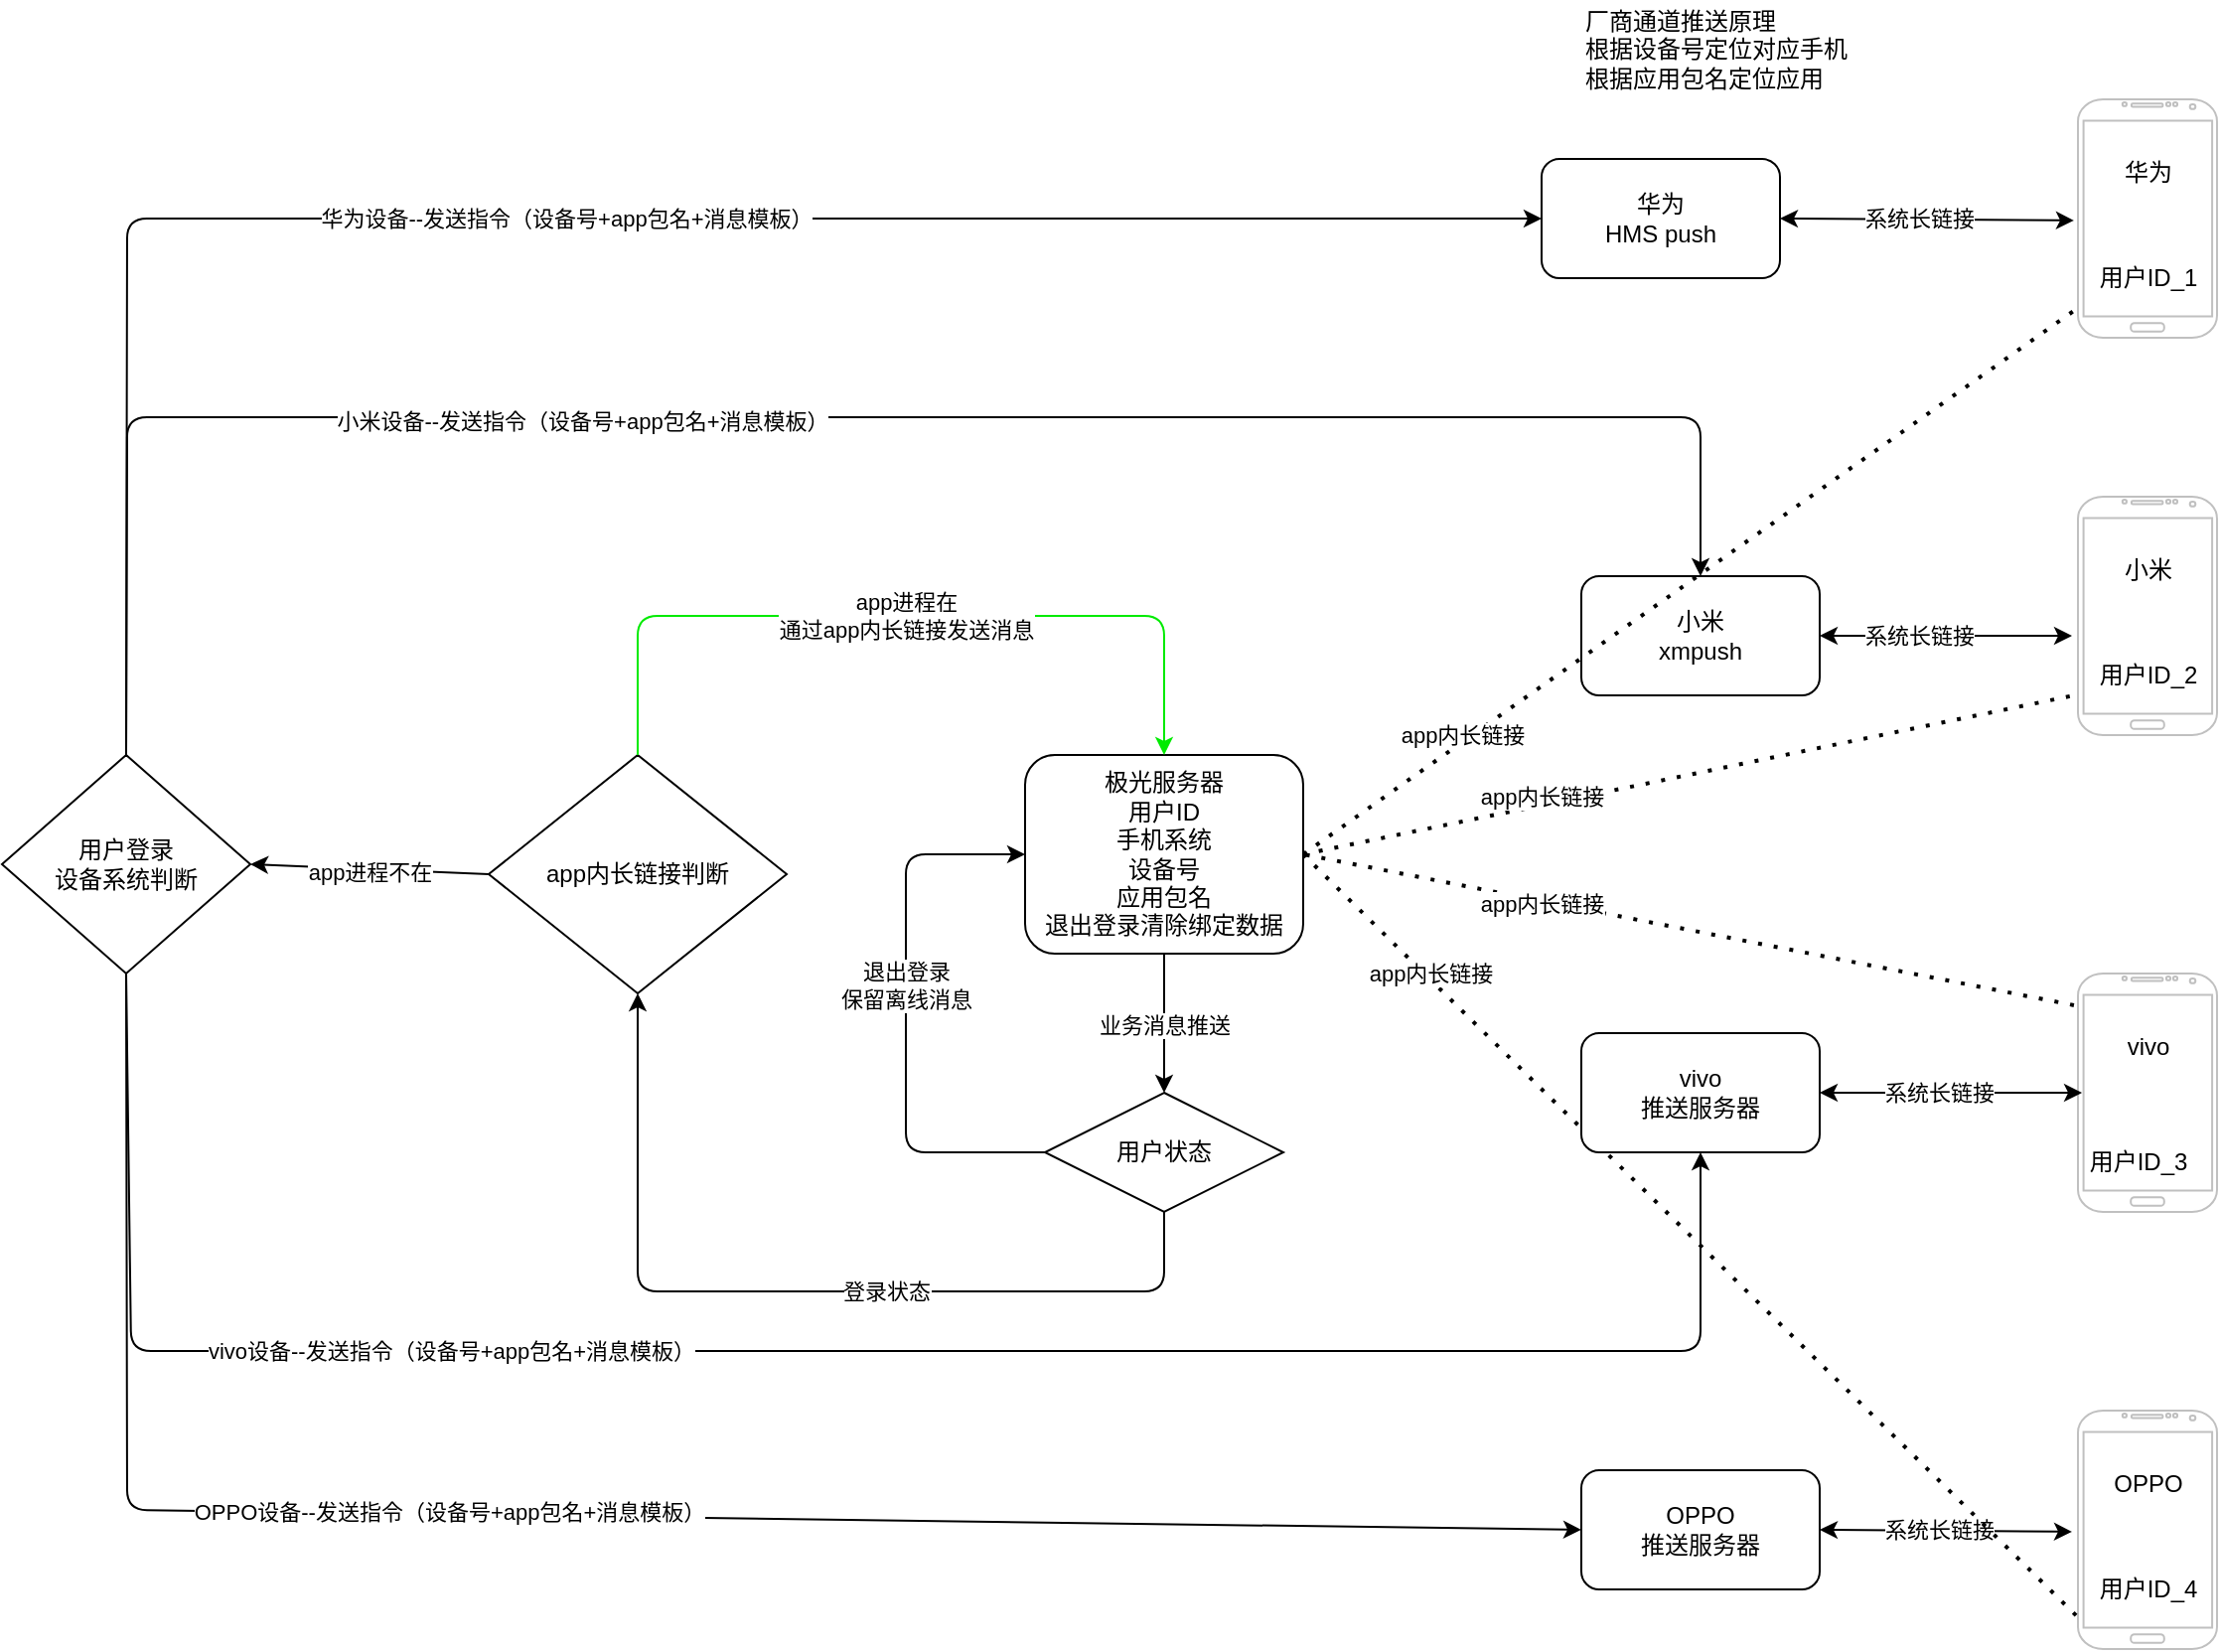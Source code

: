 <mxfile version="13.10.0" type="github">
  <diagram id="bWlP_pvVGNrw0wlMS_zj" name="Page-1">
    <mxGraphModel dx="2249" dy="762" grid="1" gridSize="10" guides="1" tooltips="1" connect="1" arrows="1" fold="1" page="1" pageScale="1" pageWidth="827" pageHeight="1169" math="0" shadow="0">
      <root>
        <mxCell id="0" />
        <mxCell id="1" parent="0" />
        <mxCell id="pJ0Z15_dWUfpce8R7Os0-11" value="&lt;font style=&quot;vertical-align: inherit&quot;&gt;&lt;font style=&quot;vertical-align: inherit&quot;&gt;小米&lt;br&gt;xmpush&lt;br&gt;&lt;/font&gt;&lt;/font&gt;" style="rounded=1;whiteSpace=wrap;html=1;" vertex="1" parent="1">
          <mxGeometry x="490" y="370" width="120" height="60" as="geometry" />
        </mxCell>
        <mxCell id="pJ0Z15_dWUfpce8R7Os0-15" value="&lt;font style=&quot;vertical-align: inherit&quot;&gt;&lt;font style=&quot;vertical-align: inherit&quot;&gt;OPPO&lt;br&gt;推送服务器&lt;br&gt;&lt;/font&gt;&lt;/font&gt;" style="rounded=1;whiteSpace=wrap;html=1;" vertex="1" parent="1">
          <mxGeometry x="490" y="820" width="120" height="60" as="geometry" />
        </mxCell>
        <mxCell id="pJ0Z15_dWUfpce8R7Os0-16" value="&lt;font style=&quot;vertical-align: inherit&quot;&gt;&lt;font style=&quot;vertical-align: inherit&quot;&gt;华为&lt;br&gt;HMS push&lt;br&gt;&lt;/font&gt;&lt;/font&gt;" style="rounded=1;whiteSpace=wrap;html=1;" vertex="1" parent="1">
          <mxGeometry x="470" y="160" width="120" height="60" as="geometry" />
        </mxCell>
        <mxCell id="pJ0Z15_dWUfpce8R7Os0-17" value="" style="group" vertex="1" connectable="0" parent="1">
          <mxGeometry x="740" y="130" width="70" height="120" as="geometry" />
        </mxCell>
        <mxCell id="pJ0Z15_dWUfpce8R7Os0-2" value="" style="verticalLabelPosition=bottom;verticalAlign=top;html=1;shadow=0;dashed=0;strokeWidth=1;shape=mxgraph.android.phone2;strokeColor=#c0c0c0;" vertex="1" parent="pJ0Z15_dWUfpce8R7Os0-17">
          <mxGeometry width="70" height="120" as="geometry" />
        </mxCell>
        <mxCell id="pJ0Z15_dWUfpce8R7Os0-3" value="&lt;font style=&quot;vertical-align: inherit&quot;&gt;&lt;font style=&quot;vertical-align: inherit&quot;&gt;&lt;br&gt;华为&lt;/font&gt;&lt;/font&gt;" style="text;html=1;align=center;verticalAlign=middle;resizable=0;points=[];autosize=1;" vertex="1" parent="pJ0Z15_dWUfpce8R7Os0-17">
          <mxGeometry x="15" y="13.846" width="40" height="30" as="geometry" />
        </mxCell>
        <mxCell id="pJ0Z15_dWUfpce8R7Os0-45" value="用户ID_1" style="text;html=1;align=center;verticalAlign=middle;resizable=0;points=[];autosize=1;" vertex="1" parent="pJ0Z15_dWUfpce8R7Os0-17">
          <mxGeometry x="5" y="80" width="60" height="20" as="geometry" />
        </mxCell>
        <mxCell id="pJ0Z15_dWUfpce8R7Os0-21" value="" style="group" vertex="1" connectable="0" parent="1">
          <mxGeometry x="740" y="330" width="70" height="120" as="geometry" />
        </mxCell>
        <mxCell id="pJ0Z15_dWUfpce8R7Os0-22" value="" style="verticalLabelPosition=bottom;verticalAlign=top;html=1;shadow=0;dashed=0;strokeWidth=1;shape=mxgraph.android.phone2;strokeColor=#c0c0c0;" vertex="1" parent="pJ0Z15_dWUfpce8R7Os0-21">
          <mxGeometry width="70" height="120" as="geometry" />
        </mxCell>
        <mxCell id="pJ0Z15_dWUfpce8R7Os0-23" value="&lt;font style=&quot;vertical-align: inherit&quot;&gt;&lt;font style=&quot;vertical-align: inherit&quot;&gt;&lt;br&gt;小米&lt;br&gt;&lt;/font&gt;&lt;/font&gt;" style="text;html=1;align=center;verticalAlign=middle;resizable=0;points=[];autosize=1;" vertex="1" parent="pJ0Z15_dWUfpce8R7Os0-21">
          <mxGeometry x="15" y="13.846" width="40" height="30" as="geometry" />
        </mxCell>
        <mxCell id="pJ0Z15_dWUfpce8R7Os0-46" value="用户ID_2" style="text;html=1;align=center;verticalAlign=middle;resizable=0;points=[];autosize=1;" vertex="1" parent="pJ0Z15_dWUfpce8R7Os0-21">
          <mxGeometry x="5" y="80" width="60" height="20" as="geometry" />
        </mxCell>
        <mxCell id="pJ0Z15_dWUfpce8R7Os0-25" value="" style="group" vertex="1" connectable="0" parent="1">
          <mxGeometry x="740" y="570" width="70" height="120" as="geometry" />
        </mxCell>
        <mxCell id="pJ0Z15_dWUfpce8R7Os0-26" value="" style="verticalLabelPosition=bottom;verticalAlign=top;html=1;shadow=0;dashed=0;strokeWidth=1;shape=mxgraph.android.phone2;strokeColor=#c0c0c0;" vertex="1" parent="pJ0Z15_dWUfpce8R7Os0-25">
          <mxGeometry width="70" height="120" as="geometry" />
        </mxCell>
        <mxCell id="pJ0Z15_dWUfpce8R7Os0-27" value="&lt;font style=&quot;vertical-align: inherit&quot;&gt;&lt;font style=&quot;vertical-align: inherit&quot;&gt;&lt;br&gt;vivo&lt;br&gt;&lt;/font&gt;&lt;/font&gt;" style="text;html=1;align=center;verticalAlign=middle;resizable=0;points=[];autosize=1;" vertex="1" parent="pJ0Z15_dWUfpce8R7Os0-25">
          <mxGeometry x="15" y="13.846" width="40" height="30" as="geometry" />
        </mxCell>
        <mxCell id="pJ0Z15_dWUfpce8R7Os0-47" value="用户ID_3" style="text;html=1;align=center;verticalAlign=middle;resizable=0;points=[];autosize=1;" vertex="1" parent="pJ0Z15_dWUfpce8R7Os0-25">
          <mxGeometry y="85" width="60" height="20" as="geometry" />
        </mxCell>
        <mxCell id="pJ0Z15_dWUfpce8R7Os0-28" value="" style="group" vertex="1" connectable="0" parent="1">
          <mxGeometry x="740" y="790" width="70" height="120" as="geometry" />
        </mxCell>
        <mxCell id="pJ0Z15_dWUfpce8R7Os0-29" value="" style="verticalLabelPosition=bottom;verticalAlign=top;html=1;shadow=0;dashed=0;strokeWidth=1;shape=mxgraph.android.phone2;strokeColor=#c0c0c0;" vertex="1" parent="pJ0Z15_dWUfpce8R7Os0-28">
          <mxGeometry width="70" height="120" as="geometry" />
        </mxCell>
        <mxCell id="pJ0Z15_dWUfpce8R7Os0-30" value="&lt;font style=&quot;vertical-align: inherit&quot;&gt;&lt;font style=&quot;vertical-align: inherit&quot;&gt;&lt;br&gt;OPPO&lt;br&gt;&lt;/font&gt;&lt;/font&gt;" style="text;html=1;align=center;verticalAlign=middle;resizable=0;points=[];autosize=1;" vertex="1" parent="pJ0Z15_dWUfpce8R7Os0-28">
          <mxGeometry x="10" y="13.846" width="50" height="30" as="geometry" />
        </mxCell>
        <mxCell id="pJ0Z15_dWUfpce8R7Os0-48" value="用户ID_4" style="text;html=1;align=center;verticalAlign=middle;resizable=0;points=[];autosize=1;" vertex="1" parent="pJ0Z15_dWUfpce8R7Os0-28">
          <mxGeometry x="5" y="80" width="60" height="20" as="geometry" />
        </mxCell>
        <mxCell id="pJ0Z15_dWUfpce8R7Os0-31" value="" style="endArrow=classic;startArrow=classic;html=1;exitX=1;exitY=0.5;exitDx=0;exitDy=0;entryX=-0.029;entryY=0.508;entryDx=0;entryDy=0;entryPerimeter=0;" edge="1" parent="1" source="pJ0Z15_dWUfpce8R7Os0-16" target="pJ0Z15_dWUfpce8R7Os0-2">
          <mxGeometry width="50" height="50" relative="1" as="geometry">
            <mxPoint x="390" y="440" as="sourcePoint" />
            <mxPoint x="741" y="174" as="targetPoint" />
          </mxGeometry>
        </mxCell>
        <mxCell id="pJ0Z15_dWUfpce8R7Os0-77" value="系统长链接" style="edgeLabel;html=1;align=center;verticalAlign=middle;resizable=0;points=[];" vertex="1" connectable="0" parent="pJ0Z15_dWUfpce8R7Os0-31">
          <mxGeometry x="-0.23" y="-1" relative="1" as="geometry">
            <mxPoint x="13.01" y="-1.37" as="offset" />
          </mxGeometry>
        </mxCell>
        <mxCell id="pJ0Z15_dWUfpce8R7Os0-33" value="" style="endArrow=classic;startArrow=classic;html=1;exitX=1;exitY=0.5;exitDx=0;exitDy=0;" edge="1" parent="1" source="pJ0Z15_dWUfpce8R7Os0-11">
          <mxGeometry width="50" height="50" relative="1" as="geometry">
            <mxPoint x="390" y="490" as="sourcePoint" />
            <mxPoint x="737" y="400" as="targetPoint" />
          </mxGeometry>
        </mxCell>
        <mxCell id="pJ0Z15_dWUfpce8R7Os0-78" value="系统长链接" style="edgeLabel;html=1;align=center;verticalAlign=middle;resizable=0;points=[];" vertex="1" connectable="0" parent="pJ0Z15_dWUfpce8R7Os0-33">
          <mxGeometry x="-0.213" relative="1" as="geometry">
            <mxPoint as="offset" />
          </mxGeometry>
        </mxCell>
        <mxCell id="pJ0Z15_dWUfpce8R7Os0-34" value="" style="endArrow=classic;startArrow=classic;html=1;entryX=-0.043;entryY=0.508;entryDx=0;entryDy=0;entryPerimeter=0;exitX=1;exitY=0.5;exitDx=0;exitDy=0;" edge="1" parent="1" source="pJ0Z15_dWUfpce8R7Os0-15" target="pJ0Z15_dWUfpce8R7Os0-29">
          <mxGeometry width="50" height="50" relative="1" as="geometry">
            <mxPoint x="400" y="500" as="sourcePoint" />
            <mxPoint x="450" y="450" as="targetPoint" />
          </mxGeometry>
        </mxCell>
        <mxCell id="pJ0Z15_dWUfpce8R7Os0-80" value="系统长链接" style="edgeLabel;html=1;align=center;verticalAlign=middle;resizable=0;points=[];" vertex="1" connectable="0" parent="pJ0Z15_dWUfpce8R7Os0-34">
          <mxGeometry x="-0.197" y="-2" relative="1" as="geometry">
            <mxPoint x="9.02" y="-2.39" as="offset" />
          </mxGeometry>
        </mxCell>
        <mxCell id="pJ0Z15_dWUfpce8R7Os0-35" value="" style="endArrow=classic;startArrow=classic;html=1;entryX=0.029;entryY=0.5;entryDx=0;entryDy=0;entryPerimeter=0;exitX=1;exitY=0.5;exitDx=0;exitDy=0;" edge="1" parent="1" source="pJ0Z15_dWUfpce8R7Os0-12" target="pJ0Z15_dWUfpce8R7Os0-26">
          <mxGeometry width="50" height="50" relative="1" as="geometry">
            <mxPoint x="410" y="510" as="sourcePoint" />
            <mxPoint x="460" y="460" as="targetPoint" />
          </mxGeometry>
        </mxCell>
        <mxCell id="pJ0Z15_dWUfpce8R7Os0-79" value="系统长链接" style="edgeLabel;html=1;align=center;verticalAlign=middle;resizable=0;points=[];" vertex="1" connectable="0" parent="pJ0Z15_dWUfpce8R7Os0-35">
          <mxGeometry x="-0.243" y="-1" relative="1" as="geometry">
            <mxPoint x="10" y="-1" as="offset" />
          </mxGeometry>
        </mxCell>
        <mxCell id="pJ0Z15_dWUfpce8R7Os0-37" value="" style="endArrow=none;dashed=1;html=1;dashPattern=1 3;strokeWidth=2;exitX=1;exitY=0.5;exitDx=0;exitDy=0;entryX=0;entryY=0.875;entryDx=0;entryDy=0;entryPerimeter=0;" edge="1" parent="1" source="pJ0Z15_dWUfpce8R7Os0-36" target="pJ0Z15_dWUfpce8R7Os0-2">
          <mxGeometry width="50" height="50" relative="1" as="geometry">
            <mxPoint x="390" y="550" as="sourcePoint" />
            <mxPoint x="737" y="200" as="targetPoint" />
          </mxGeometry>
        </mxCell>
        <mxCell id="pJ0Z15_dWUfpce8R7Os0-41" value="app内长链接" style="edgeLabel;html=1;align=center;verticalAlign=middle;resizable=0;points=[];" vertex="1" connectable="0" parent="pJ0Z15_dWUfpce8R7Os0-37">
          <mxGeometry x="-0.036" relative="1" as="geometry">
            <mxPoint x="-108" y="72.54" as="offset" />
          </mxGeometry>
        </mxCell>
        <mxCell id="pJ0Z15_dWUfpce8R7Os0-38" value="" style="endArrow=none;dashed=1;html=1;dashPattern=1 3;strokeWidth=2;exitX=1;exitY=0.5;exitDx=0;exitDy=0;" edge="1" parent="1" source="pJ0Z15_dWUfpce8R7Os0-36">
          <mxGeometry width="50" height="50" relative="1" as="geometry">
            <mxPoint x="150" y="590" as="sourcePoint" />
            <mxPoint x="738" y="430" as="targetPoint" />
          </mxGeometry>
        </mxCell>
        <mxCell id="pJ0Z15_dWUfpce8R7Os0-85" value="app内长链接" style="edgeLabel;html=1;align=center;verticalAlign=middle;resizable=0;points=[];" vertex="1" connectable="0" parent="pJ0Z15_dWUfpce8R7Os0-38">
          <mxGeometry x="-0.298" y="1" relative="1" as="geometry">
            <mxPoint x="-15.93" as="offset" />
          </mxGeometry>
        </mxCell>
        <mxCell id="pJ0Z15_dWUfpce8R7Os0-40" value="" style="endArrow=none;dashed=1;html=1;dashPattern=1 3;strokeWidth=2;exitX=1;exitY=0.5;exitDx=0;exitDy=0;entryX=0;entryY=0.867;entryDx=0;entryDy=0;entryPerimeter=0;" edge="1" parent="1" source="pJ0Z15_dWUfpce8R7Os0-36" target="pJ0Z15_dWUfpce8R7Os0-29">
          <mxGeometry width="50" height="50" relative="1" as="geometry">
            <mxPoint x="170" y="610" as="sourcePoint" />
            <mxPoint x="728" y="860" as="targetPoint" />
          </mxGeometry>
        </mxCell>
        <mxCell id="pJ0Z15_dWUfpce8R7Os0-44" value="app内长链接" style="edgeLabel;html=1;align=center;verticalAlign=middle;resizable=0;points=[];" vertex="1" connectable="0" parent="pJ0Z15_dWUfpce8R7Os0-40">
          <mxGeometry x="-0.199" relative="1" as="geometry">
            <mxPoint x="-92.04" y="-93.66" as="offset" />
          </mxGeometry>
        </mxCell>
        <mxCell id="pJ0Z15_dWUfpce8R7Os0-54" value="app内长链接判断" style="rhombus;whiteSpace=wrap;html=1;" vertex="1" parent="1">
          <mxGeometry x="-60" y="460" width="150" height="120" as="geometry" />
        </mxCell>
        <mxCell id="pJ0Z15_dWUfpce8R7Os0-58" value="" style="endArrow=classic;html=1;exitX=0;exitY=0.5;exitDx=0;exitDy=0;entryX=1;entryY=0.5;entryDx=0;entryDy=0;" edge="1" parent="1" source="pJ0Z15_dWUfpce8R7Os0-54" target="pJ0Z15_dWUfpce8R7Os0-60">
          <mxGeometry width="50" height="50" relative="1" as="geometry">
            <mxPoint x="350" y="540" as="sourcePoint" />
            <mxPoint x="-150" y="585" as="targetPoint" />
          </mxGeometry>
        </mxCell>
        <mxCell id="pJ0Z15_dWUfpce8R7Os0-59" value="app进程不在" style="edgeLabel;html=1;align=center;verticalAlign=middle;resizable=0;points=[];" vertex="1" connectable="0" parent="pJ0Z15_dWUfpce8R7Os0-58">
          <mxGeometry x="-0.4" y="-1" relative="1" as="geometry">
            <mxPoint x="-24" y="1" as="offset" />
          </mxGeometry>
        </mxCell>
        <mxCell id="pJ0Z15_dWUfpce8R7Os0-60" value="用户登录&lt;br&gt;设备系统判断" style="rhombus;whiteSpace=wrap;html=1;" vertex="1" parent="1">
          <mxGeometry x="-305" y="460" width="125" height="110" as="geometry" />
        </mxCell>
        <mxCell id="pJ0Z15_dWUfpce8R7Os0-62" value="" style="endArrow=classic;html=1;exitX=0.5;exitY=0;exitDx=0;exitDy=0;entryX=0;entryY=0.5;entryDx=0;entryDy=0;" edge="1" parent="1" source="pJ0Z15_dWUfpce8R7Os0-60" target="pJ0Z15_dWUfpce8R7Os0-16">
          <mxGeometry width="50" height="50" relative="1" as="geometry">
            <mxPoint x="350" y="500" as="sourcePoint" />
            <mxPoint x="400" y="450" as="targetPoint" />
            <Array as="points">
              <mxPoint x="-242" y="190" />
            </Array>
          </mxGeometry>
        </mxCell>
        <mxCell id="pJ0Z15_dWUfpce8R7Os0-64" value="华为设备--发送指令（设备号+app包名+消息模板）" style="edgeLabel;html=1;align=center;verticalAlign=middle;resizable=0;points=[];" vertex="1" connectable="0" parent="pJ0Z15_dWUfpce8R7Os0-62">
          <mxGeometry x="-0.116" relative="1" as="geometry">
            <mxPoint x="57" as="offset" />
          </mxGeometry>
        </mxCell>
        <mxCell id="pJ0Z15_dWUfpce8R7Os0-65" value="" style="endArrow=classic;html=1;exitX=0.5;exitY=0;exitDx=0;exitDy=0;entryX=0.5;entryY=0;entryDx=0;entryDy=0;" edge="1" parent="1" source="pJ0Z15_dWUfpce8R7Os0-60" target="pJ0Z15_dWUfpce8R7Os0-11">
          <mxGeometry width="50" height="50" relative="1" as="geometry">
            <mxPoint x="350" y="500" as="sourcePoint" />
            <mxPoint x="400" y="450" as="targetPoint" />
            <Array as="points">
              <mxPoint x="-242" y="290" />
              <mxPoint x="550" y="290" />
            </Array>
          </mxGeometry>
        </mxCell>
        <mxCell id="pJ0Z15_dWUfpce8R7Os0-66" value="小米设备--发送指令（设备号+app包名+消息模板）" style="edgeLabel;html=1;align=center;verticalAlign=middle;resizable=0;points=[];" vertex="1" connectable="0" parent="pJ0Z15_dWUfpce8R7Os0-65">
          <mxGeometry x="-0.316" y="-1" relative="1" as="geometry">
            <mxPoint x="42" y="1.16" as="offset" />
          </mxGeometry>
        </mxCell>
        <mxCell id="pJ0Z15_dWUfpce8R7Os0-68" value="" style="endArrow=classic;html=1;exitX=0.5;exitY=1;exitDx=0;exitDy=0;entryX=0.5;entryY=1;entryDx=0;entryDy=0;" edge="1" parent="1" source="pJ0Z15_dWUfpce8R7Os0-60" target="pJ0Z15_dWUfpce8R7Os0-12">
          <mxGeometry width="50" height="50" relative="1" as="geometry">
            <mxPoint x="350" y="500" as="sourcePoint" />
            <mxPoint x="220" y="430" as="targetPoint" />
            <Array as="points">
              <mxPoint x="-240" y="760" />
              <mxPoint x="550" y="760" />
            </Array>
          </mxGeometry>
        </mxCell>
        <mxCell id="pJ0Z15_dWUfpce8R7Os0-69" value="vivo设备--发送指令（设备号+app包名+消息模板）" style="edgeLabel;html=1;align=center;verticalAlign=middle;resizable=0;points=[];" vertex="1" connectable="0" parent="pJ0Z15_dWUfpce8R7Os0-68">
          <mxGeometry x="-0.131" relative="1" as="geometry">
            <mxPoint x="-118.98" as="offset" />
          </mxGeometry>
        </mxCell>
        <mxCell id="pJ0Z15_dWUfpce8R7Os0-36" value="&lt;font style=&quot;vertical-align: inherit&quot;&gt;&lt;font style=&quot;vertical-align: inherit&quot;&gt;极光服务器&lt;br&gt;&lt;span style=&quot;text-align: left&quot;&gt;用户ID&lt;/span&gt;&lt;br style=&quot;text-align: left&quot;&gt;&lt;span style=&quot;text-align: left&quot;&gt;手机系统&lt;/span&gt;&lt;br style=&quot;text-align: left&quot;&gt;&lt;span style=&quot;text-align: left&quot;&gt;设备号&lt;/span&gt;&lt;br style=&quot;text-align: left&quot;&gt;&lt;span style=&quot;text-align: left&quot;&gt;应用包名&lt;br&gt;&lt;/span&gt;退出登录清除绑定数据&lt;br&gt;&lt;/font&gt;&lt;/font&gt;" style="rounded=1;whiteSpace=wrap;html=1;" vertex="1" parent="1">
          <mxGeometry x="210" y="460" width="140" height="100" as="geometry" />
        </mxCell>
        <mxCell id="pJ0Z15_dWUfpce8R7Os0-73" value="" style="endArrow=classic;html=1;exitX=0.5;exitY=1;exitDx=0;exitDy=0;entryX=0;entryY=0.5;entryDx=0;entryDy=0;" edge="1" parent="1" source="pJ0Z15_dWUfpce8R7Os0-60" target="pJ0Z15_dWUfpce8R7Os0-15">
          <mxGeometry width="50" height="50" relative="1" as="geometry">
            <mxPoint x="-80" y="650" as="sourcePoint" />
            <mxPoint x="170" y="900" as="targetPoint" />
            <Array as="points">
              <mxPoint x="-242" y="840" />
            </Array>
          </mxGeometry>
        </mxCell>
        <mxCell id="pJ0Z15_dWUfpce8R7Os0-74" value="OPPO设备--发送指令（设备号+app包名+消息模板）" style="edgeLabel;html=1;align=center;verticalAlign=middle;resizable=0;points=[];" vertex="1" connectable="0" parent="pJ0Z15_dWUfpce8R7Os0-73">
          <mxGeometry x="-0.283" relative="1" as="geometry">
            <mxPoint x="73.01" as="offset" />
          </mxGeometry>
        </mxCell>
        <mxCell id="pJ0Z15_dWUfpce8R7Os0-75" value="" style="endArrow=classic;html=1;entryX=0.5;entryY=0;entryDx=0;entryDy=0;fillColor=#009900;strokeColor=#00EB00;" edge="1" parent="1" target="pJ0Z15_dWUfpce8R7Os0-36">
          <mxGeometry width="50" height="50" relative="1" as="geometry">
            <mxPoint x="15" y="460" as="sourcePoint" />
            <mxPoint x="310" y="450" as="targetPoint" />
            <Array as="points">
              <mxPoint x="15" y="390" />
              <mxPoint x="280" y="390" />
            </Array>
          </mxGeometry>
        </mxCell>
        <mxCell id="pJ0Z15_dWUfpce8R7Os0-76" value="app进程在&lt;br&gt;通过app内长链接发送消息" style="edgeLabel;html=1;align=center;verticalAlign=middle;resizable=0;points=[];" vertex="1" connectable="0" parent="pJ0Z15_dWUfpce8R7Os0-75">
          <mxGeometry x="-0.2" y="-1" relative="1" as="geometry">
            <mxPoint x="43" y="-1" as="offset" />
          </mxGeometry>
        </mxCell>
        <mxCell id="pJ0Z15_dWUfpce8R7Os0-12" value="&lt;font style=&quot;vertical-align: inherit&quot;&gt;&lt;font style=&quot;vertical-align: inherit&quot;&gt;vivo&lt;br&gt;推送服务器&lt;br&gt;&lt;/font&gt;&lt;/font&gt;" style="rounded=1;whiteSpace=wrap;html=1;" vertex="1" parent="1">
          <mxGeometry x="490" y="600" width="120" height="60" as="geometry" />
        </mxCell>
        <mxCell id="pJ0Z15_dWUfpce8R7Os0-84" value="" style="endArrow=none;dashed=1;html=1;dashPattern=1 3;strokeWidth=2;fillColor=#009900;entryX=1;entryY=0.5;entryDx=0;entryDy=0;exitX=-0.029;exitY=0.133;exitDx=0;exitDy=0;exitPerimeter=0;" edge="1" parent="1" source="pJ0Z15_dWUfpce8R7Os0-26" target="pJ0Z15_dWUfpce8R7Os0-36">
          <mxGeometry width="50" height="50" relative="1" as="geometry">
            <mxPoint x="280" y="610" as="sourcePoint" />
            <mxPoint x="330" y="560" as="targetPoint" />
          </mxGeometry>
        </mxCell>
        <mxCell id="pJ0Z15_dWUfpce8R7Os0-86" value="app内长链接" style="edgeLabel;html=1;align=center;verticalAlign=middle;resizable=0;points=[];" vertex="1" connectable="0" parent="pJ0Z15_dWUfpce8R7Os0-84">
          <mxGeometry x="0.31" y="-1" relative="1" as="geometry">
            <mxPoint x="-13.99" as="offset" />
          </mxGeometry>
        </mxCell>
        <mxCell id="pJ0Z15_dWUfpce8R7Os0-87" value="厂商通道推送原理&lt;br&gt;根据设备号定位对应手机&lt;br&gt;根据应用包名定位应用" style="text;html=1;align=left;verticalAlign=middle;resizable=0;points=[];autosize=1;" vertex="1" parent="1">
          <mxGeometry x="490" y="80" width="150" height="50" as="geometry" />
        </mxCell>
        <mxCell id="pJ0Z15_dWUfpce8R7Os0-93" value="" style="endArrow=classic;html=1;strokeColor=#000000;fillColor=#009900;exitX=0.5;exitY=1;exitDx=0;exitDy=0;" edge="1" parent="1" source="pJ0Z15_dWUfpce8R7Os0-36" target="pJ0Z15_dWUfpce8R7Os0-94">
          <mxGeometry width="50" height="50" relative="1" as="geometry">
            <mxPoint x="280" y="500" as="sourcePoint" />
            <mxPoint x="280" y="630" as="targetPoint" />
          </mxGeometry>
        </mxCell>
        <mxCell id="pJ0Z15_dWUfpce8R7Os0-95" value="业务消息推送" style="edgeLabel;html=1;align=center;verticalAlign=middle;resizable=0;points=[];" vertex="1" connectable="0" parent="pJ0Z15_dWUfpce8R7Os0-93">
          <mxGeometry x="-0.425" y="1" relative="1" as="geometry">
            <mxPoint x="-1" y="15.85" as="offset" />
          </mxGeometry>
        </mxCell>
        <mxCell id="pJ0Z15_dWUfpce8R7Os0-94" value="用户状态" style="rhombus;whiteSpace=wrap;html=1;" vertex="1" parent="1">
          <mxGeometry x="220" y="630" width="120" height="60" as="geometry" />
        </mxCell>
        <mxCell id="pJ0Z15_dWUfpce8R7Os0-96" value="" style="endArrow=classic;html=1;strokeColor=#000000;fillColor=#009900;exitX=0;exitY=0.5;exitDx=0;exitDy=0;entryX=0;entryY=0.5;entryDx=0;entryDy=0;" edge="1" parent="1" source="pJ0Z15_dWUfpce8R7Os0-94" target="pJ0Z15_dWUfpce8R7Os0-36">
          <mxGeometry width="50" height="50" relative="1" as="geometry">
            <mxPoint x="130" y="630" as="sourcePoint" />
            <mxPoint x="180" y="580" as="targetPoint" />
            <Array as="points">
              <mxPoint x="150" y="660" />
              <mxPoint x="150" y="510" />
            </Array>
          </mxGeometry>
        </mxCell>
        <mxCell id="pJ0Z15_dWUfpce8R7Os0-97" value="退出登录&lt;br&gt;保留离线消息" style="edgeLabel;html=1;align=center;verticalAlign=middle;resizable=0;points=[];" vertex="1" connectable="0" parent="pJ0Z15_dWUfpce8R7Os0-96">
          <mxGeometry x="0.103" relative="1" as="geometry">
            <mxPoint as="offset" />
          </mxGeometry>
        </mxCell>
        <mxCell id="pJ0Z15_dWUfpce8R7Os0-98" value="" style="endArrow=classic;html=1;strokeColor=#000000;fillColor=#009900;exitX=0.5;exitY=1;exitDx=0;exitDy=0;entryX=0.5;entryY=1;entryDx=0;entryDy=0;" edge="1" parent="1" source="pJ0Z15_dWUfpce8R7Os0-94" target="pJ0Z15_dWUfpce8R7Os0-54">
          <mxGeometry width="50" height="50" relative="1" as="geometry">
            <mxPoint x="280" y="490" as="sourcePoint" />
            <mxPoint x="-20" y="690" as="targetPoint" />
            <Array as="points">
              <mxPoint x="280" y="730" />
              <mxPoint x="15" y="730" />
            </Array>
          </mxGeometry>
        </mxCell>
        <mxCell id="pJ0Z15_dWUfpce8R7Os0-101" value="登录状态" style="edgeLabel;html=1;align=center;verticalAlign=middle;resizable=0;points=[];" vertex="1" connectable="0" parent="pJ0Z15_dWUfpce8R7Os0-98">
          <mxGeometry x="-0.117" y="2" relative="1" as="geometry">
            <mxPoint x="21" y="-2" as="offset" />
          </mxGeometry>
        </mxCell>
      </root>
    </mxGraphModel>
  </diagram>
</mxfile>
